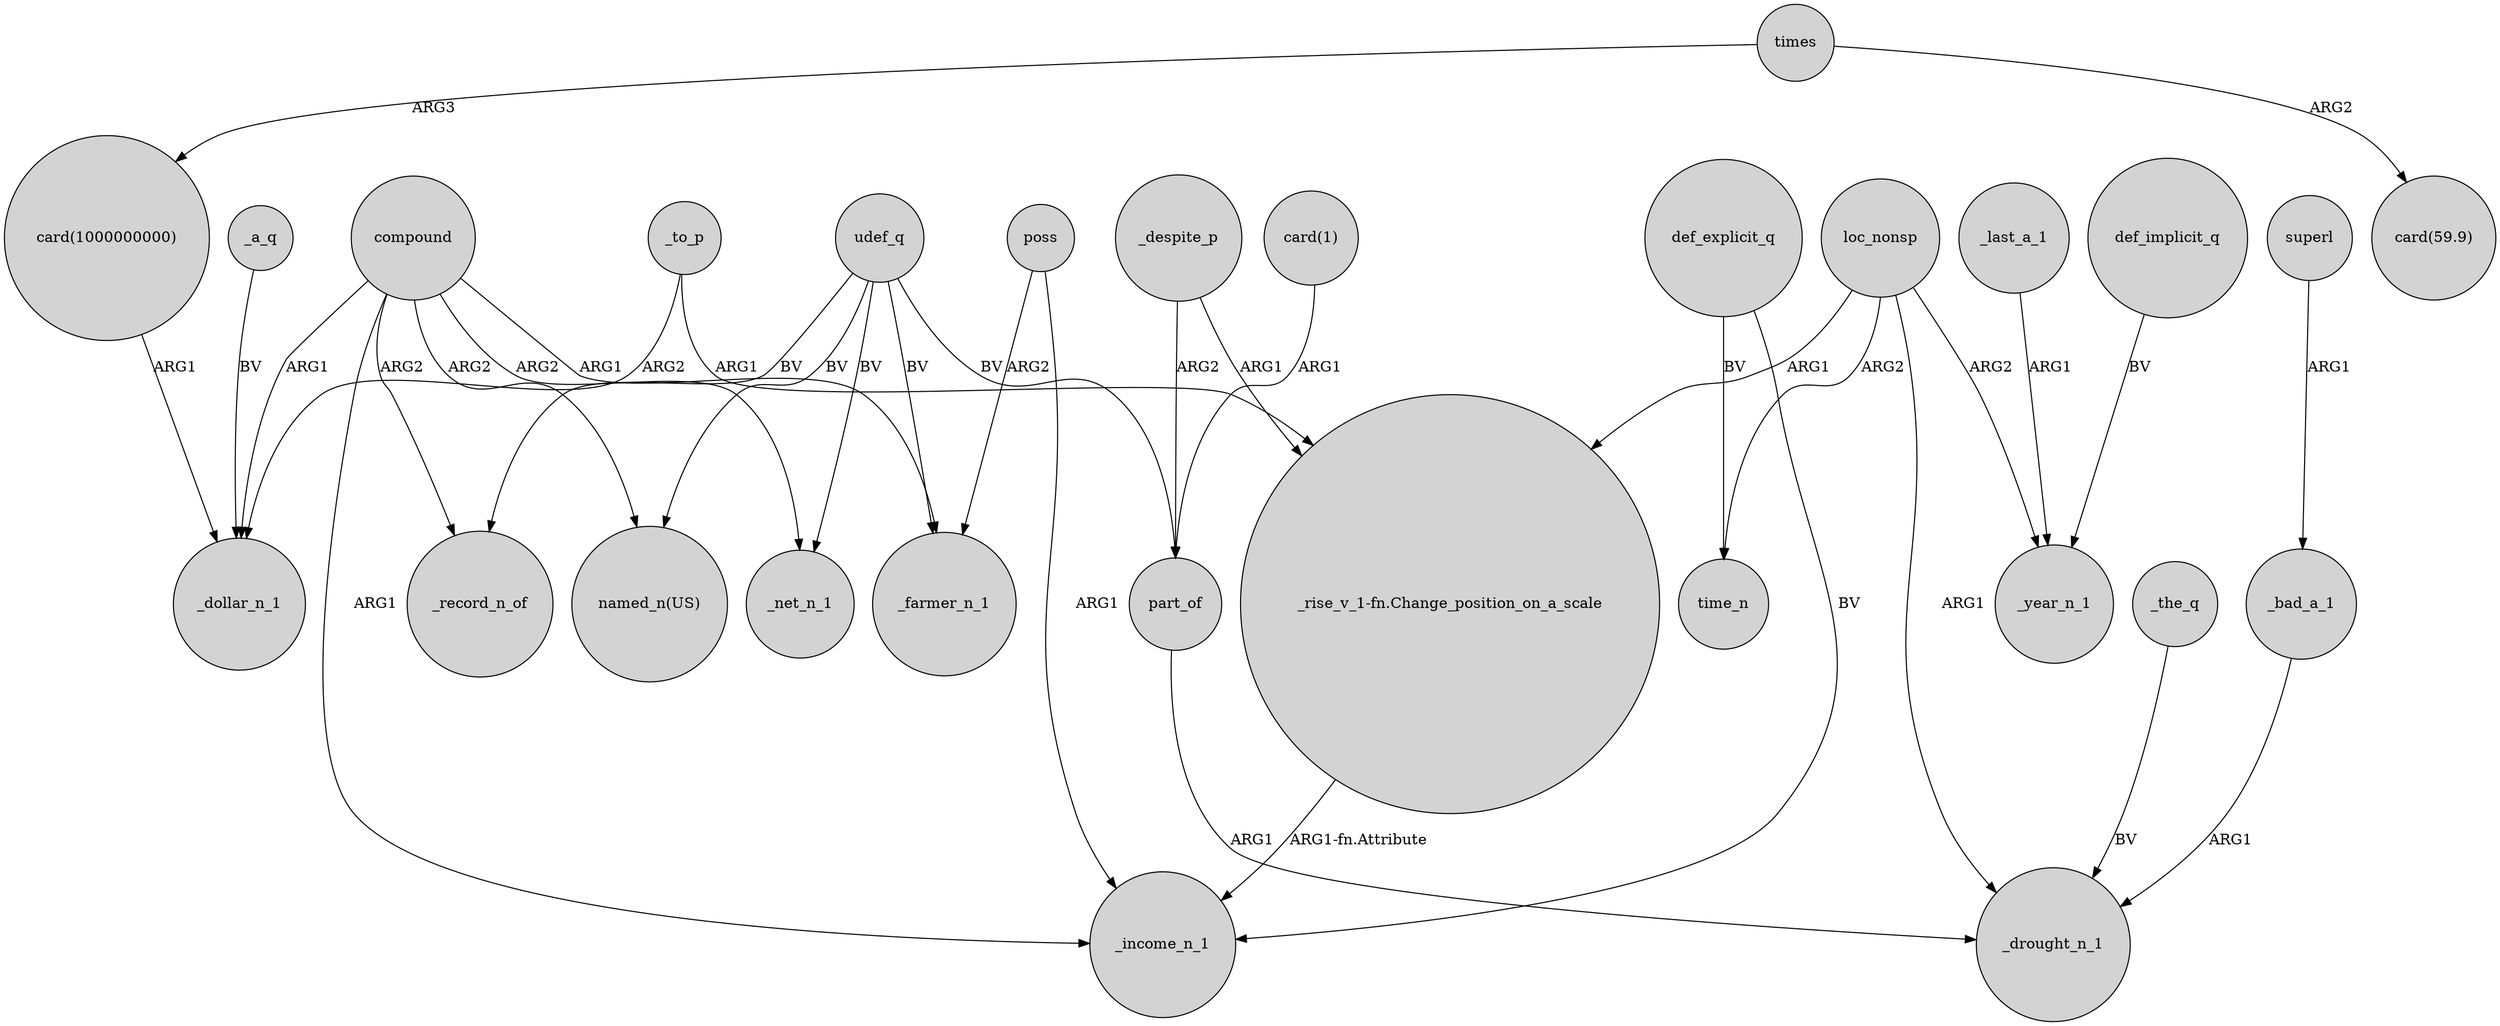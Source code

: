 digraph {
	node [shape=circle style=filled]
	"card(1000000000)" -> _dollar_n_1 [label=ARG1]
	_a_q -> _dollar_n_1 [label=BV]
	compound -> _net_n_1 [label=ARG2]
	udef_q -> _record_n_of [label=BV]
	udef_q -> part_of [label=BV]
	compound -> _dollar_n_1 [label=ARG1]
	"_rise_v_1-fn.Change_position_on_a_scale" -> _income_n_1 [label="ARG1-fn.Attribute"]
	def_implicit_q -> _year_n_1 [label=BV]
	_to_p -> "_rise_v_1-fn.Change_position_on_a_scale" [label=ARG1]
	loc_nonsp -> "_rise_v_1-fn.Change_position_on_a_scale" [label=ARG1]
	compound -> _farmer_n_1 [label=ARG1]
	_the_q -> _drought_n_1 [label=BV]
	_despite_p -> "_rise_v_1-fn.Change_position_on_a_scale" [label=ARG1]
	times -> "card(59.9)" [label=ARG2]
	_to_p -> _dollar_n_1 [label=ARG2]
	compound -> _record_n_of [label=ARG2]
	times -> "card(1000000000)" [label=ARG3]
	"card(1)" -> part_of [label=ARG1]
	loc_nonsp -> _year_n_1 [label=ARG2]
	_bad_a_1 -> _drought_n_1 [label=ARG1]
	def_explicit_q -> _income_n_1 [label=BV]
	compound -> _income_n_1 [label=ARG1]
	poss -> _income_n_1 [label=ARG1]
	udef_q -> _net_n_1 [label=BV]
	_last_a_1 -> _year_n_1 [label=ARG1]
	udef_q -> _farmer_n_1 [label=BV]
	loc_nonsp -> _drought_n_1 [label=ARG1]
	def_explicit_q -> time_n [label=BV]
	poss -> _farmer_n_1 [label=ARG2]
	loc_nonsp -> time_n [label=ARG2]
	part_of -> _drought_n_1 [label=ARG1]
	compound -> "named_n(US)" [label=ARG2]
	udef_q -> "named_n(US)" [label=BV]
	_despite_p -> part_of [label=ARG2]
	superl -> _bad_a_1 [label=ARG1]
}
